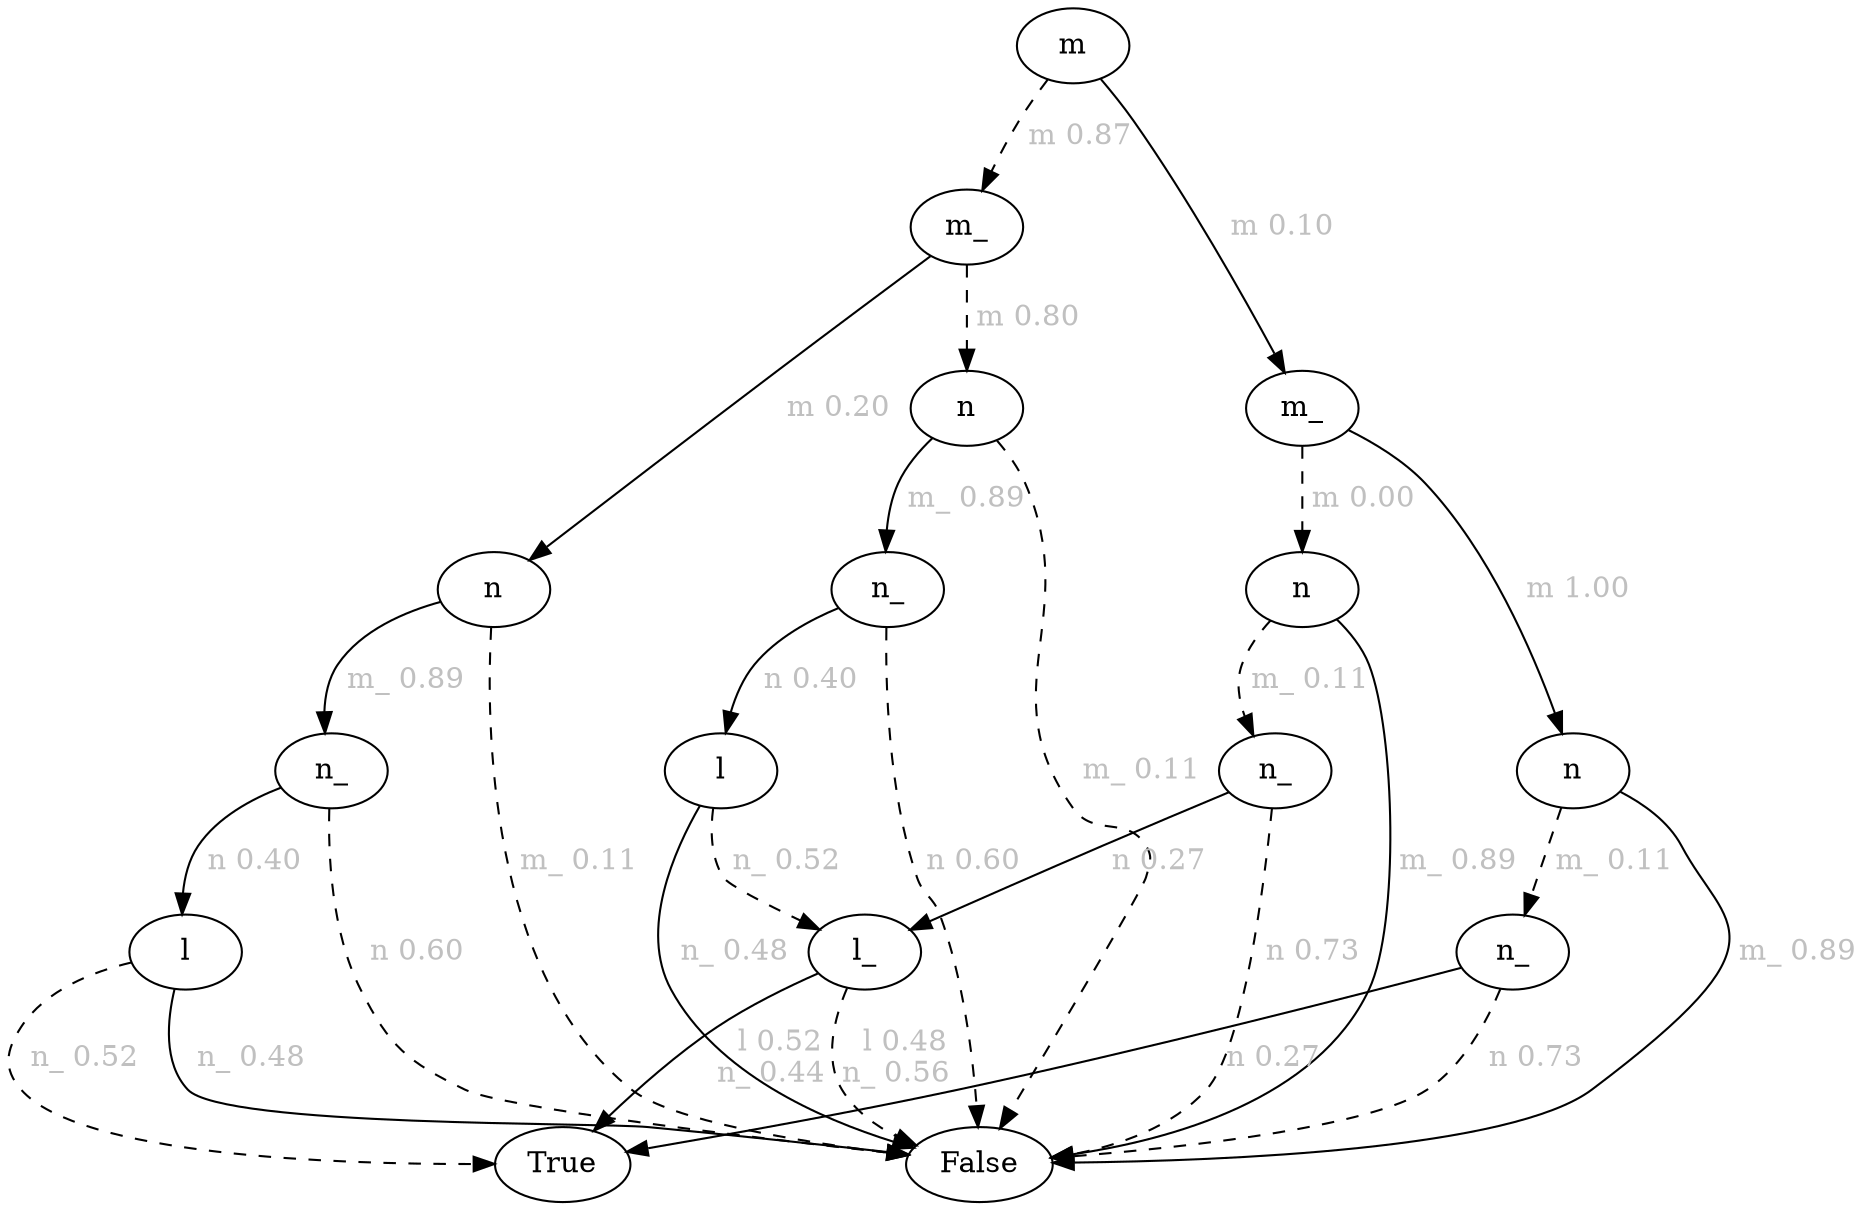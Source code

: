 digraph{2202465513808[label=m]2202465513744[label="m_"]
2202465513808 -> 2202465513744[style=dashed label=" m 0.87\n" fontcolor = gray]
2202465019792[label="n"]
2202465513744 -> 2202465019792[style=dashed label=" m 0.80\n" fontcolor = gray]
2202465504528[label="False"]
2202465019792 -> 2202465504528[style=dashed label=" m_ 0.11\n" fontcolor = gray]
2202463974608[label="n_"]
2202465019792 -> 2202463974608 [label=" m_ 0.89\n" fontcolor = gray]
2202465504528[label="False"]
2202463974608 -> 2202465504528[style=dashed label=" n 0.60\n" fontcolor = gray]
2202464933392[label="l"]
2202463974608 -> 2202464933392 [label=" n 0.40\n" fontcolor = gray]
2202464939600[label="l_"]
2202464933392 -> 2202464939600[style=dashed label=" n_ 0.52\n" fontcolor = gray]
2202465504528[label="False"]
2202464939600 -> 2202465504528[style=dashed label="  l 0.48\nn_ 0.56\n" fontcolor = gray]
2202465505616[label="True"]
2202464939600 -> 2202465505616 [label="  l 0.52\nn_ 0.44\n" fontcolor = gray]
2202465504528[label="False"]
2202464933392 -> 2202465504528 [label=" n_ 0.48\n" fontcolor = gray]
2202465012944[label="n"]
2202465513744 -> 2202465012944 [label=" m 0.20\n" fontcolor = gray]
2202465504528[label="False"]
2202465012944 -> 2202465504528[style=dashed label=" m_ 0.11\n" fontcolor = gray]
2202465554896[label="n_"]
2202465012944 -> 2202465554896 [label=" m_ 0.89\n" fontcolor = gray]
2202465504528[label="False"]
2202465554896 -> 2202465504528[style=dashed label=" n 0.60\n" fontcolor = gray]
2202465554128[label="l"]
2202465554896 -> 2202465554128 [label=" n 0.40\n" fontcolor = gray]
2202465505616[label="True"]
2202465554128 -> 2202465505616[style=dashed label=" n_ 0.52\n" fontcolor = gray]
2202465504528[label="False"]
2202465554128 -> 2202465504528 [label=" n_ 0.48\n" fontcolor = gray]
2202465021200[label="m_"]
2202465513808 -> 2202465021200 [label=" m 0.10\n" fontcolor = gray]
2202465553488[label="n"]
2202465021200 -> 2202465553488[style=dashed label=" m 0.00\n" fontcolor = gray]
2202465553168[label="n_"]
2202465553488 -> 2202465553168[style=dashed label=" m_ 0.11\n" fontcolor = gray]
2202465504528[label="False"]
2202465553168 -> 2202465504528[style=dashed label=" n 0.73\n" fontcolor = gray]
2202464939600[label="l_"]
2202465553168 -> 2202464939600 [label=" n 0.27\n" fontcolor = gray]
2202465504528[label="False"]
2202465553488 -> 2202465504528 [label=" m_ 0.89\n" fontcolor = gray]
2202465553232[label="n"]
2202465021200 -> 2202465553232 [label=" m 1.00\n" fontcolor = gray]
2202465551056[label="n_"]
2202465553232 -> 2202465551056[style=dashed label=" m_ 0.11\n" fontcolor = gray]
2202465504528[label="False"]
2202465551056 -> 2202465504528[style=dashed label=" n 0.73\n" fontcolor = gray]
2202465505616[label="True"]
2202465551056 -> 2202465505616 [label=" n 0.27\n" fontcolor = gray]
2202465504528[label="False"]
2202465553232 -> 2202465504528 [label=" m_ 0.89\n" fontcolor = gray]
}